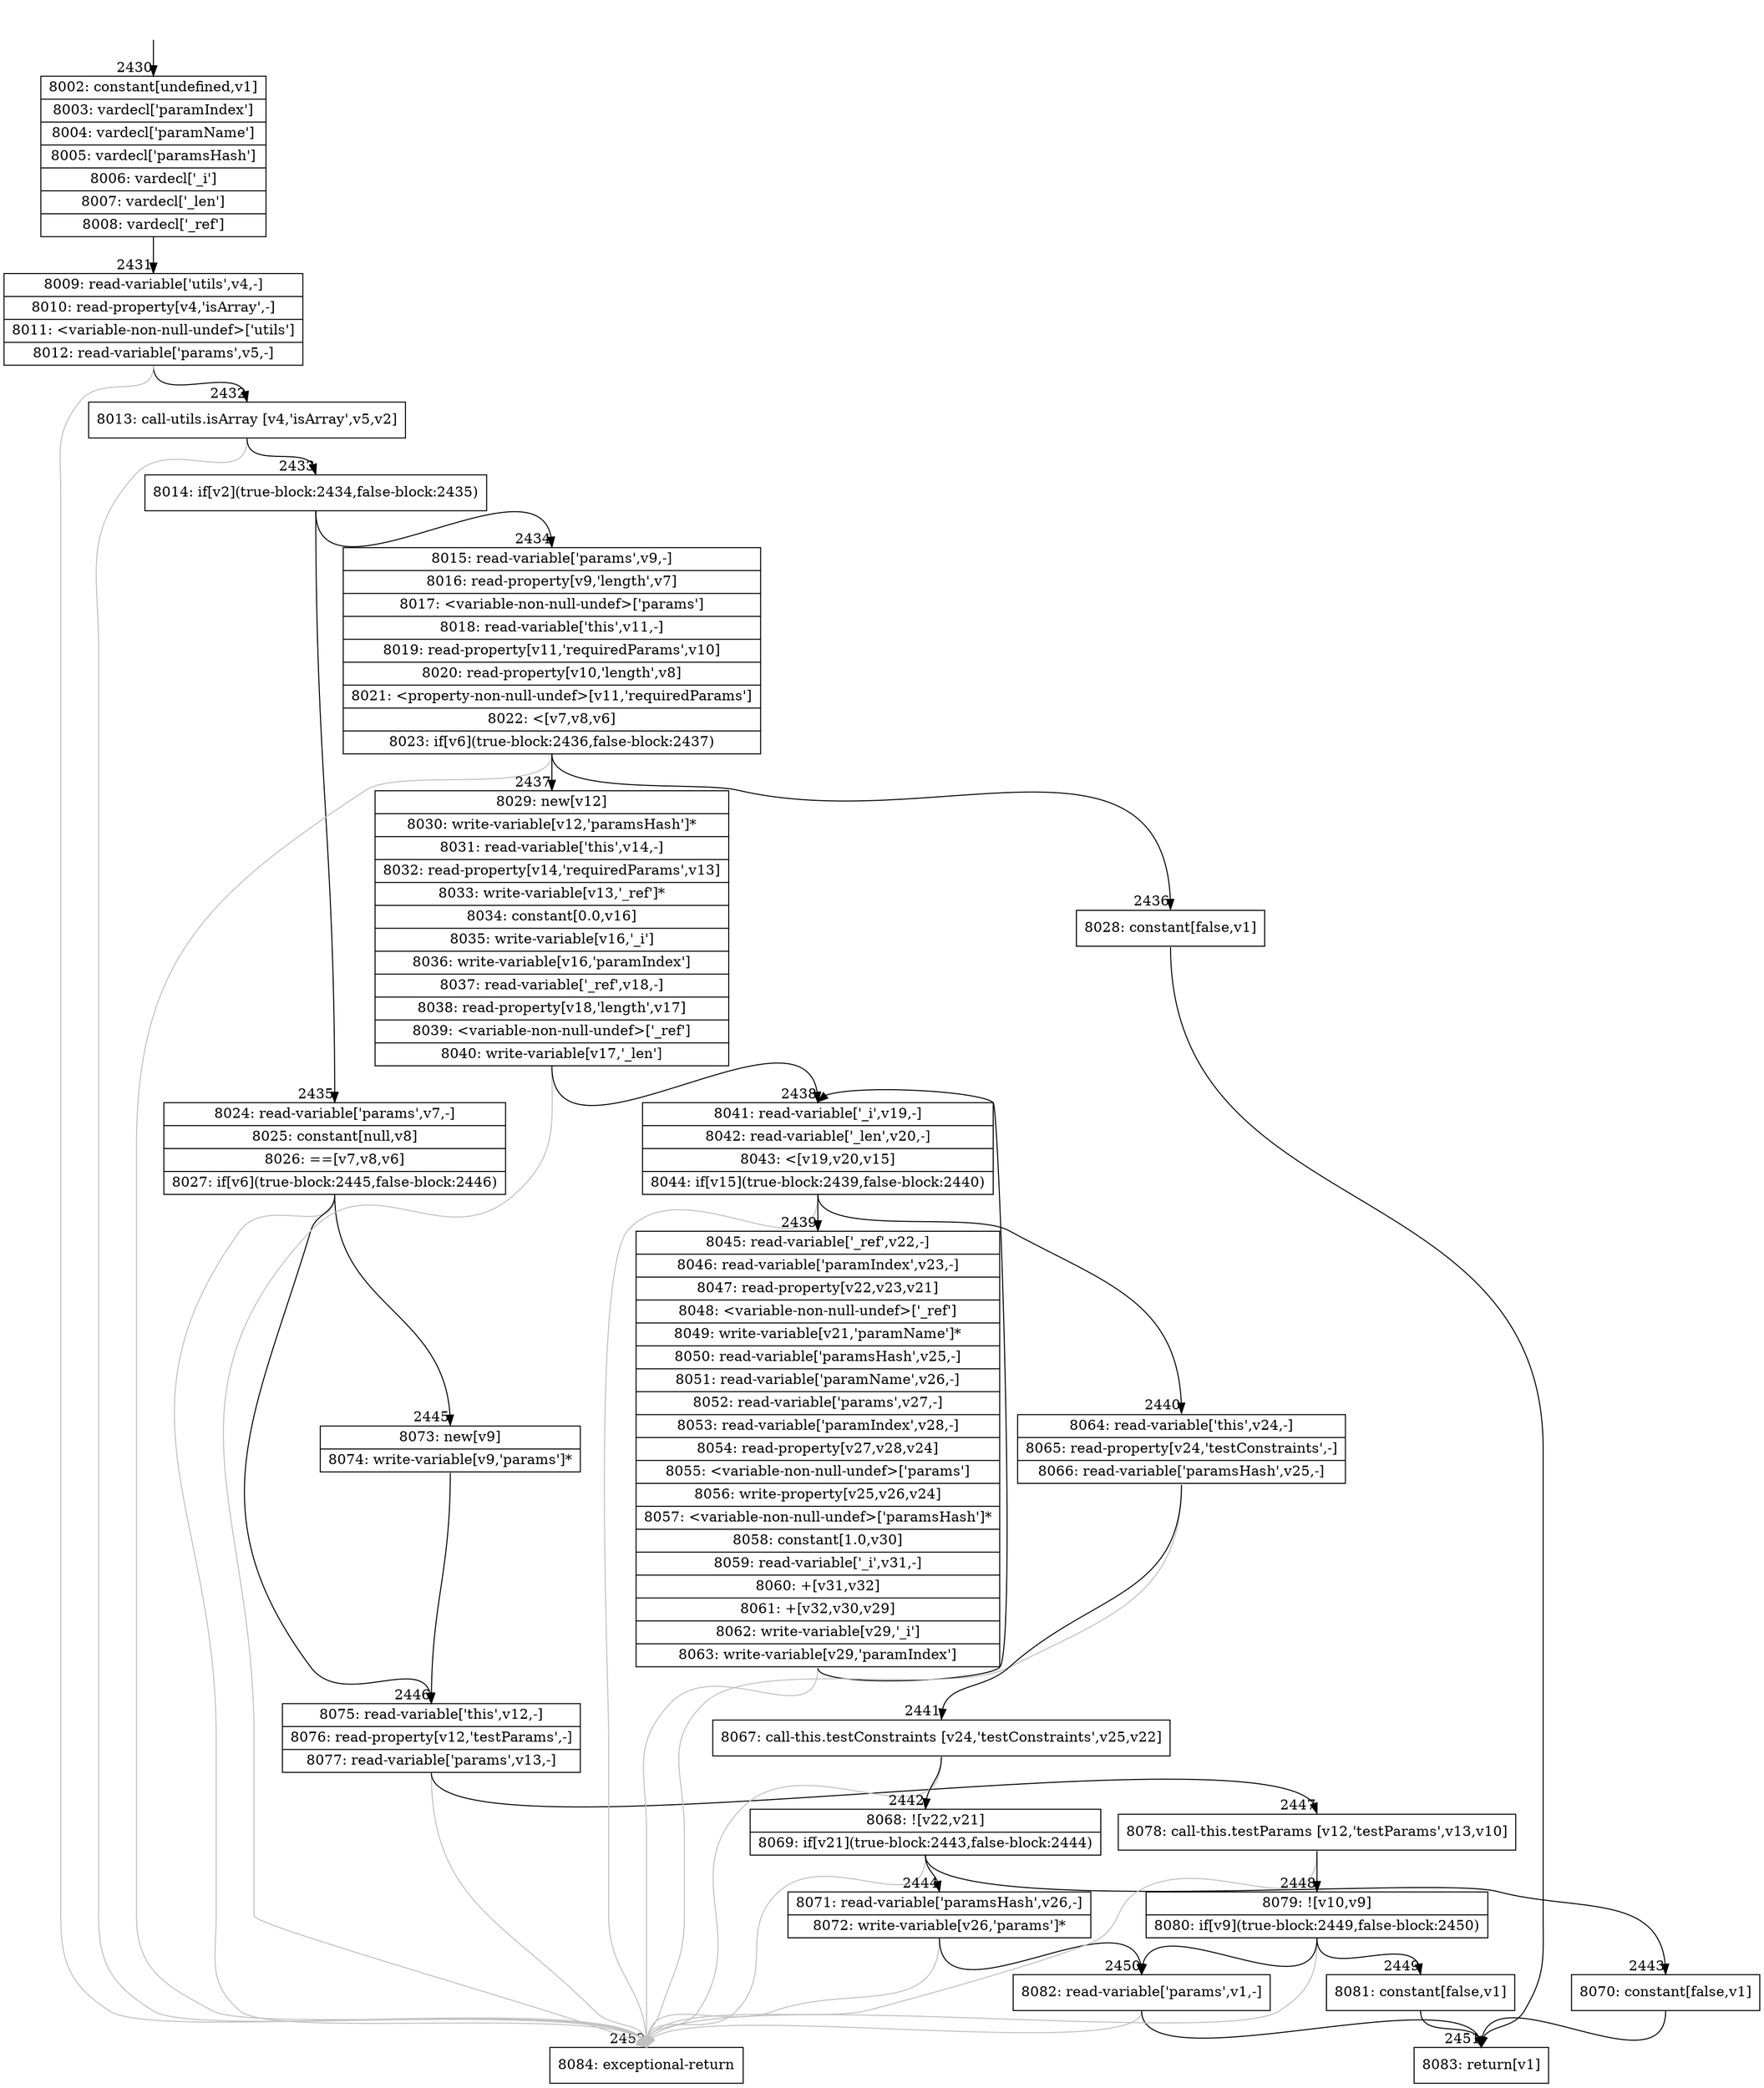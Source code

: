 digraph {
rankdir="TD"
BB_entry192[shape=none,label=""];
BB_entry192 -> BB2430 [tailport=s, headport=n, headlabel="    2430"]
BB2430 [shape=record label="{8002: constant[undefined,v1]|8003: vardecl['paramIndex']|8004: vardecl['paramName']|8005: vardecl['paramsHash']|8006: vardecl['_i']|8007: vardecl['_len']|8008: vardecl['_ref']}" ] 
BB2430 -> BB2431 [tailport=s, headport=n, headlabel="      2431"]
BB2431 [shape=record label="{8009: read-variable['utils',v4,-]|8010: read-property[v4,'isArray',-]|8011: \<variable-non-null-undef\>['utils']|8012: read-variable['params',v5,-]}" ] 
BB2431 -> BB2432 [tailport=s, headport=n, headlabel="      2432"]
BB2431 -> BB2452 [tailport=s, headport=n, color=gray, headlabel="      2452"]
BB2432 [shape=record label="{8013: call-utils.isArray [v4,'isArray',v5,v2]}" ] 
BB2432 -> BB2433 [tailport=s, headport=n, headlabel="      2433"]
BB2432 -> BB2452 [tailport=s, headport=n, color=gray]
BB2433 [shape=record label="{8014: if[v2](true-block:2434,false-block:2435)}" ] 
BB2433 -> BB2434 [tailport=s, headport=n, headlabel="      2434"]
BB2433 -> BB2435 [tailport=s, headport=n, headlabel="      2435"]
BB2434 [shape=record label="{8015: read-variable['params',v9,-]|8016: read-property[v9,'length',v7]|8017: \<variable-non-null-undef\>['params']|8018: read-variable['this',v11,-]|8019: read-property[v11,'requiredParams',v10]|8020: read-property[v10,'length',v8]|8021: \<property-non-null-undef\>[v11,'requiredParams']|8022: \<[v7,v8,v6]|8023: if[v6](true-block:2436,false-block:2437)}" ] 
BB2434 -> BB2436 [tailport=s, headport=n, headlabel="      2436"]
BB2434 -> BB2437 [tailport=s, headport=n, headlabel="      2437"]
BB2434 -> BB2452 [tailport=s, headport=n, color=gray]
BB2435 [shape=record label="{8024: read-variable['params',v7,-]|8025: constant[null,v8]|8026: ==[v7,v8,v6]|8027: if[v6](true-block:2445,false-block:2446)}" ] 
BB2435 -> BB2445 [tailport=s, headport=n, headlabel="      2445"]
BB2435 -> BB2446 [tailport=s, headport=n, headlabel="      2446"]
BB2435 -> BB2452 [tailport=s, headport=n, color=gray]
BB2436 [shape=record label="{8028: constant[false,v1]}" ] 
BB2436 -> BB2451 [tailport=s, headport=n, headlabel="      2451"]
BB2437 [shape=record label="{8029: new[v12]|8030: write-variable[v12,'paramsHash']*|8031: read-variable['this',v14,-]|8032: read-property[v14,'requiredParams',v13]|8033: write-variable[v13,'_ref']*|8034: constant[0.0,v16]|8035: write-variable[v16,'_i']|8036: write-variable[v16,'paramIndex']|8037: read-variable['_ref',v18,-]|8038: read-property[v18,'length',v17]|8039: \<variable-non-null-undef\>['_ref']|8040: write-variable[v17,'_len']}" ] 
BB2437 -> BB2438 [tailport=s, headport=n, headlabel="      2438"]
BB2437 -> BB2452 [tailport=s, headport=n, color=gray]
BB2438 [shape=record label="{8041: read-variable['_i',v19,-]|8042: read-variable['_len',v20,-]|8043: \<[v19,v20,v15]|8044: if[v15](true-block:2439,false-block:2440)}" ] 
BB2438 -> BB2439 [tailport=s, headport=n, headlabel="      2439"]
BB2438 -> BB2440 [tailport=s, headport=n, headlabel="      2440"]
BB2438 -> BB2452 [tailport=s, headport=n, color=gray]
BB2439 [shape=record label="{8045: read-variable['_ref',v22,-]|8046: read-variable['paramIndex',v23,-]|8047: read-property[v22,v23,v21]|8048: \<variable-non-null-undef\>['_ref']|8049: write-variable[v21,'paramName']*|8050: read-variable['paramsHash',v25,-]|8051: read-variable['paramName',v26,-]|8052: read-variable['params',v27,-]|8053: read-variable['paramIndex',v28,-]|8054: read-property[v27,v28,v24]|8055: \<variable-non-null-undef\>['params']|8056: write-property[v25,v26,v24]|8057: \<variable-non-null-undef\>['paramsHash']*|8058: constant[1.0,v30]|8059: read-variable['_i',v31,-]|8060: +[v31,v32]|8061: +[v32,v30,v29]|8062: write-variable[v29,'_i']|8063: write-variable[v29,'paramIndex']}" ] 
BB2439 -> BB2438 [tailport=s, headport=n]
BB2439 -> BB2452 [tailport=s, headport=n, color=gray]
BB2440 [shape=record label="{8064: read-variable['this',v24,-]|8065: read-property[v24,'testConstraints',-]|8066: read-variable['paramsHash',v25,-]}" ] 
BB2440 -> BB2441 [tailport=s, headport=n, headlabel="      2441"]
BB2440 -> BB2452 [tailport=s, headport=n, color=gray]
BB2441 [shape=record label="{8067: call-this.testConstraints [v24,'testConstraints',v25,v22]}" ] 
BB2441 -> BB2442 [tailport=s, headport=n, headlabel="      2442"]
BB2441 -> BB2452 [tailport=s, headport=n, color=gray]
BB2442 [shape=record label="{8068: ![v22,v21]|8069: if[v21](true-block:2443,false-block:2444)}" ] 
BB2442 -> BB2443 [tailport=s, headport=n, headlabel="      2443"]
BB2442 -> BB2444 [tailport=s, headport=n, headlabel="      2444"]
BB2442 -> BB2452 [tailport=s, headport=n, color=gray]
BB2443 [shape=record label="{8070: constant[false,v1]}" ] 
BB2443 -> BB2451 [tailport=s, headport=n]
BB2444 [shape=record label="{8071: read-variable['paramsHash',v26,-]|8072: write-variable[v26,'params']*}" ] 
BB2444 -> BB2450 [tailport=s, headport=n, headlabel="      2450"]
BB2444 -> BB2452 [tailport=s, headport=n, color=gray]
BB2445 [shape=record label="{8073: new[v9]|8074: write-variable[v9,'params']*}" ] 
BB2445 -> BB2446 [tailport=s, headport=n]
BB2446 [shape=record label="{8075: read-variable['this',v12,-]|8076: read-property[v12,'testParams',-]|8077: read-variable['params',v13,-]}" ] 
BB2446 -> BB2447 [tailport=s, headport=n, headlabel="      2447"]
BB2446 -> BB2452 [tailport=s, headport=n, color=gray]
BB2447 [shape=record label="{8078: call-this.testParams [v12,'testParams',v13,v10]}" ] 
BB2447 -> BB2448 [tailport=s, headport=n, headlabel="      2448"]
BB2447 -> BB2452 [tailport=s, headport=n, color=gray]
BB2448 [shape=record label="{8079: ![v10,v9]|8080: if[v9](true-block:2449,false-block:2450)}" ] 
BB2448 -> BB2449 [tailport=s, headport=n, headlabel="      2449"]
BB2448 -> BB2450 [tailport=s, headport=n]
BB2448 -> BB2452 [tailport=s, headport=n, color=gray]
BB2449 [shape=record label="{8081: constant[false,v1]}" ] 
BB2449 -> BB2451 [tailport=s, headport=n]
BB2450 [shape=record label="{8082: read-variable['params',v1,-]}" ] 
BB2450 -> BB2451 [tailport=s, headport=n]
BB2450 -> BB2452 [tailport=s, headport=n, color=gray]
BB2451 [shape=record label="{8083: return[v1]}" ] 
BB2452 [shape=record label="{8084: exceptional-return}" ] 
//#$~ 2171
}
